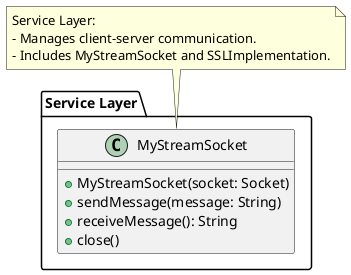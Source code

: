 @startuml Service_Layer
package "Service Layer" {
    class MyStreamSocket {
        + MyStreamSocket(socket: Socket)
        + sendMessage(message: String)
        + receiveMessage(): String
        + close()
    }
}

note top of MyStreamSocket
  Service Layer:
  - Manages client-server communication.
  - Includes MyStreamSocket and SSLImplementation.
end note

@enduml